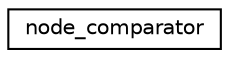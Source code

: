 digraph "Graphe hiérarchique des classes"
{
  edge [fontname="Helvetica",fontsize="10",labelfontname="Helvetica",labelfontsize="10"];
  node [fontname="Helvetica",fontsize="10",shape=record];
  rankdir="LR";
  Node0 [label="node_comparator",height=0.2,width=0.4,color="black", fillcolor="white", style="filled",URL="$structnode__comparator.html"];
}
